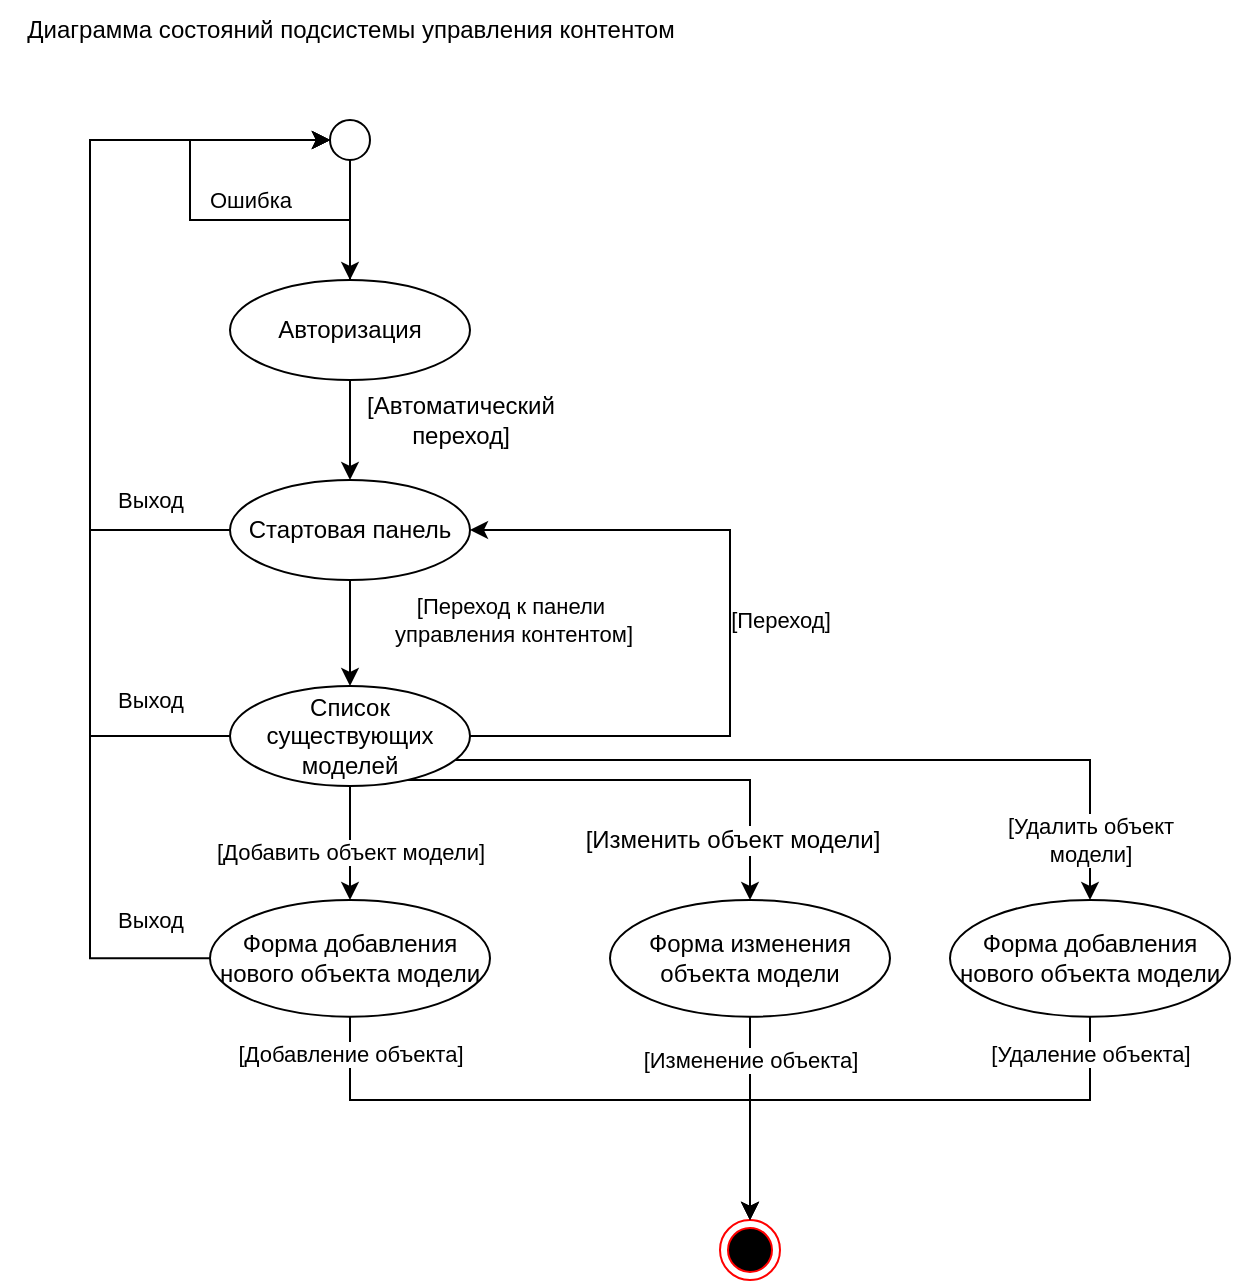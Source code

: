 <mxfile version="20.6.0" type="device"><diagram name="Page-1" id="e7e014a7-5840-1c2e-5031-d8a46d1fe8dd"><mxGraphModel dx="786" dy="595" grid="1" gridSize="10" guides="1" tooltips="1" connect="1" arrows="1" fold="1" page="1" pageScale="1" pageWidth="1169" pageHeight="826" background="none" math="0" shadow="0"><root><mxCell id="0"/><mxCell id="1" parent="0"/><mxCell id="DTyPaXs8YY5u9CrOSDMW-44" style="edgeStyle=orthogonalEdgeStyle;rounded=0;orthogonalLoop=1;jettySize=auto;html=1;" edge="1" parent="1" source="DTyPaXs8YY5u9CrOSDMW-41" target="DTyPaXs8YY5u9CrOSDMW-43"><mxGeometry relative="1" as="geometry"/></mxCell><mxCell id="DTyPaXs8YY5u9CrOSDMW-41" value="" style="ellipse;whiteSpace=wrap;html=1;aspect=fixed;" vertex="1" parent="1"><mxGeometry x="360" y="80" width="20" height="20" as="geometry"/></mxCell><mxCell id="DTyPaXs8YY5u9CrOSDMW-53" style="edgeStyle=orthogonalEdgeStyle;rounded=0;orthogonalLoop=1;jettySize=auto;html=1;entryX=0;entryY=0.5;entryDx=0;entryDy=0;" edge="1" parent="1" source="DTyPaXs8YY5u9CrOSDMW-43" target="DTyPaXs8YY5u9CrOSDMW-41"><mxGeometry relative="1" as="geometry"/></mxCell><mxCell id="DTyPaXs8YY5u9CrOSDMW-54" value="Ошибка" style="edgeLabel;html=1;align=center;verticalAlign=middle;resizable=0;points=[];" vertex="1" connectable="0" parent="DTyPaXs8YY5u9CrOSDMW-53"><mxGeometry x="-0.173" y="-4" relative="1" as="geometry"><mxPoint x="11" y="-6" as="offset"/></mxGeometry></mxCell><mxCell id="DTyPaXs8YY5u9CrOSDMW-56" style="edgeStyle=orthogonalEdgeStyle;rounded=0;orthogonalLoop=1;jettySize=auto;html=1;entryX=0.5;entryY=0;entryDx=0;entryDy=0;" edge="1" parent="1" source="DTyPaXs8YY5u9CrOSDMW-43" target="DTyPaXs8YY5u9CrOSDMW-55"><mxGeometry relative="1" as="geometry"/></mxCell><mxCell id="DTyPaXs8YY5u9CrOSDMW-43" value="Авторизация" style="ellipse;whiteSpace=wrap;html=1;" vertex="1" parent="1"><mxGeometry x="310" y="160" width="120" height="50" as="geometry"/></mxCell><mxCell id="DTyPaXs8YY5u9CrOSDMW-45" value="Диаграмма состояний подсистемы управления контентом" style="text;html=1;align=center;verticalAlign=middle;resizable=0;points=[];autosize=1;strokeColor=none;fillColor=none;" vertex="1" parent="1"><mxGeometry x="195" y="20" width="350" height="30" as="geometry"/></mxCell><mxCell id="DTyPaXs8YY5u9CrOSDMW-46" value="" style="ellipse;html=1;shape=endState;fillColor=#000000;strokeColor=#ff0000;" vertex="1" parent="1"><mxGeometry x="555" y="630" width="30" height="30" as="geometry"/></mxCell><mxCell id="DTyPaXs8YY5u9CrOSDMW-61" style="edgeStyle=orthogonalEdgeStyle;rounded=0;orthogonalLoop=1;jettySize=auto;html=1;entryX=0;entryY=0.5;entryDx=0;entryDy=0;" edge="1" parent="1" source="DTyPaXs8YY5u9CrOSDMW-55" target="DTyPaXs8YY5u9CrOSDMW-41"><mxGeometry relative="1" as="geometry"><Array as="points"><mxPoint x="240" y="285"/><mxPoint x="240" y="90"/></Array></mxGeometry></mxCell><mxCell id="DTyPaXs8YY5u9CrOSDMW-62" value="Выход" style="edgeLabel;html=1;align=center;verticalAlign=middle;resizable=0;points=[];" vertex="1" connectable="0" parent="DTyPaXs8YY5u9CrOSDMW-61"><mxGeometry x="-0.74" y="5" relative="1" as="geometry"><mxPoint x="10" y="-20" as="offset"/></mxGeometry></mxCell><mxCell id="DTyPaXs8YY5u9CrOSDMW-64" value="[Переход к панели&lt;br&gt;&amp;nbsp;управления контентом]" style="edgeStyle=orthogonalEdgeStyle;rounded=0;orthogonalLoop=1;jettySize=auto;html=1;entryX=0.5;entryY=0;entryDx=0;entryDy=0;" edge="1" parent="1" source="DTyPaXs8YY5u9CrOSDMW-55" target="DTyPaXs8YY5u9CrOSDMW-63"><mxGeometry x="-0.245" y="80" relative="1" as="geometry"><mxPoint as="offset"/></mxGeometry></mxCell><mxCell id="DTyPaXs8YY5u9CrOSDMW-55" value="Стартовая панель" style="ellipse;whiteSpace=wrap;html=1;" vertex="1" parent="1"><mxGeometry x="310" y="260" width="120" height="50" as="geometry"/></mxCell><mxCell id="DTyPaXs8YY5u9CrOSDMW-70" style="edgeStyle=orthogonalEdgeStyle;rounded=0;orthogonalLoop=1;jettySize=auto;html=1;entryX=0;entryY=0.5;entryDx=0;entryDy=0;" edge="1" parent="1" source="DTyPaXs8YY5u9CrOSDMW-63" target="DTyPaXs8YY5u9CrOSDMW-41"><mxGeometry relative="1" as="geometry"><mxPoint x="240" y="90" as="targetPoint"/><Array as="points"><mxPoint x="240" y="388"/><mxPoint x="240" y="90"/></Array></mxGeometry></mxCell><mxCell id="DTyPaXs8YY5u9CrOSDMW-71" value="Выход" style="edgeLabel;html=1;align=center;verticalAlign=middle;resizable=0;points=[];" vertex="1" connectable="0" parent="DTyPaXs8YY5u9CrOSDMW-70"><mxGeometry x="-0.791" y="3" relative="1" as="geometry"><mxPoint x="11" y="-21" as="offset"/></mxGeometry></mxCell><mxCell id="DTyPaXs8YY5u9CrOSDMW-72" style="edgeStyle=orthogonalEdgeStyle;rounded=0;orthogonalLoop=1;jettySize=auto;html=1;entryX=1;entryY=0.5;entryDx=0;entryDy=0;" edge="1" parent="1" source="DTyPaXs8YY5u9CrOSDMW-63" target="DTyPaXs8YY5u9CrOSDMW-55"><mxGeometry relative="1" as="geometry"><Array as="points"><mxPoint x="560" y="388"/><mxPoint x="560" y="285"/></Array></mxGeometry></mxCell><mxCell id="DTyPaXs8YY5u9CrOSDMW-73" value="[Переход]" style="edgeLabel;html=1;align=center;verticalAlign=middle;resizable=0;points=[];" vertex="1" connectable="0" parent="DTyPaXs8YY5u9CrOSDMW-72"><mxGeometry x="-0.096" y="4" relative="1" as="geometry"><mxPoint x="29" y="-24" as="offset"/></mxGeometry></mxCell><mxCell id="DTyPaXs8YY5u9CrOSDMW-75" value="[Добавить объект модели]" style="edgeStyle=orthogonalEdgeStyle;rounded=0;orthogonalLoop=1;jettySize=auto;html=1;" edge="1" parent="1" source="DTyPaXs8YY5u9CrOSDMW-63" target="DTyPaXs8YY5u9CrOSDMW-74"><mxGeometry x="0.149" relative="1" as="geometry"><mxPoint as="offset"/></mxGeometry></mxCell><mxCell id="DTyPaXs8YY5u9CrOSDMW-79" style="edgeStyle=orthogonalEdgeStyle;rounded=0;orthogonalLoop=1;jettySize=auto;html=1;" edge="1" parent="1" source="DTyPaXs8YY5u9CrOSDMW-63" target="DTyPaXs8YY5u9CrOSDMW-78"><mxGeometry relative="1" as="geometry"><Array as="points"><mxPoint x="570" y="410"/></Array></mxGeometry></mxCell><mxCell id="DTyPaXs8YY5u9CrOSDMW-80" value="&lt;span style=&quot;font-size: 12px;&quot;&gt;[Изменить объект модели]&lt;/span&gt;" style="edgeLabel;html=1;align=center;verticalAlign=middle;resizable=0;points=[];" vertex="1" connectable="0" parent="DTyPaXs8YY5u9CrOSDMW-79"><mxGeometry x="0.326" y="3" relative="1" as="geometry"><mxPoint x="9" y="33" as="offset"/></mxGeometry></mxCell><mxCell id="DTyPaXs8YY5u9CrOSDMW-83" style="edgeStyle=orthogonalEdgeStyle;rounded=0;orthogonalLoop=1;jettySize=auto;html=1;entryX=0.5;entryY=0;entryDx=0;entryDy=0;" edge="1" parent="1" source="DTyPaXs8YY5u9CrOSDMW-63" target="DTyPaXs8YY5u9CrOSDMW-82"><mxGeometry relative="1" as="geometry"><Array as="points"><mxPoint x="740" y="400"/></Array></mxGeometry></mxCell><mxCell id="DTyPaXs8YY5u9CrOSDMW-84" value="[Удалить объект &lt;br&gt;модели]" style="edgeLabel;html=1;align=center;verticalAlign=middle;resizable=0;points=[];" vertex="1" connectable="0" parent="DTyPaXs8YY5u9CrOSDMW-83"><mxGeometry x="0.529" y="2" relative="1" as="geometry"><mxPoint x="21" y="42" as="offset"/></mxGeometry></mxCell><mxCell id="DTyPaXs8YY5u9CrOSDMW-63" value="Список существующих моделей" style="ellipse;whiteSpace=wrap;html=1;" vertex="1" parent="1"><mxGeometry x="310" y="363" width="120" height="50" as="geometry"/></mxCell><mxCell id="DTyPaXs8YY5u9CrOSDMW-65" value="[Автоматический&lt;br&gt;переход]" style="text;html=1;align=center;verticalAlign=middle;resizable=0;points=[];autosize=1;strokeColor=none;fillColor=none;" vertex="1" parent="1"><mxGeometry x="365" y="210" width="120" height="40" as="geometry"/></mxCell><mxCell id="DTyPaXs8YY5u9CrOSDMW-76" value="Выход" style="edgeStyle=orthogonalEdgeStyle;rounded=0;orthogonalLoop=1;jettySize=auto;html=1;entryX=0;entryY=0.5;entryDx=0;entryDy=0;" edge="1" parent="1" source="DTyPaXs8YY5u9CrOSDMW-74" target="DTyPaXs8YY5u9CrOSDMW-41"><mxGeometry x="-0.896" y="-19" relative="1" as="geometry"><Array as="points"><mxPoint x="240" y="499"/><mxPoint x="240" y="90"/></Array><mxPoint as="offset"/></mxGeometry></mxCell><mxCell id="DTyPaXs8YY5u9CrOSDMW-77" value="[Добавление объекта]" style="edgeStyle=orthogonalEdgeStyle;rounded=0;orthogonalLoop=1;jettySize=auto;html=1;" edge="1" parent="1" source="DTyPaXs8YY5u9CrOSDMW-74" target="DTyPaXs8YY5u9CrOSDMW-46"><mxGeometry x="-0.873" relative="1" as="geometry"><Array as="points"><mxPoint x="370" y="570"/><mxPoint x="570" y="570"/></Array><mxPoint as="offset"/></mxGeometry></mxCell><mxCell id="DTyPaXs8YY5u9CrOSDMW-74" value="Форма добавления нового объекта модели" style="ellipse;whiteSpace=wrap;html=1;" vertex="1" parent="1"><mxGeometry x="300" y="470" width="140" height="58.33" as="geometry"/></mxCell><mxCell id="DTyPaXs8YY5u9CrOSDMW-85" style="edgeStyle=orthogonalEdgeStyle;rounded=0;orthogonalLoop=1;jettySize=auto;html=1;" edge="1" parent="1" source="DTyPaXs8YY5u9CrOSDMW-78" target="DTyPaXs8YY5u9CrOSDMW-46"><mxGeometry relative="1" as="geometry"/></mxCell><mxCell id="DTyPaXs8YY5u9CrOSDMW-86" value="[Изменение объекта]" style="edgeLabel;html=1;align=center;verticalAlign=middle;resizable=0;points=[];" vertex="1" connectable="0" parent="DTyPaXs8YY5u9CrOSDMW-85"><mxGeometry x="-0.694" y="2" relative="1" as="geometry"><mxPoint x="-2" y="6" as="offset"/></mxGeometry></mxCell><mxCell id="DTyPaXs8YY5u9CrOSDMW-78" value="Форма изменения объекта модели" style="ellipse;whiteSpace=wrap;html=1;" vertex="1" parent="1"><mxGeometry x="500" y="470" width="140" height="58.33" as="geometry"/></mxCell><mxCell id="DTyPaXs8YY5u9CrOSDMW-87" value="[Удаление объекта]" style="edgeStyle=orthogonalEdgeStyle;rounded=0;orthogonalLoop=1;jettySize=auto;html=1;" edge="1" parent="1" source="DTyPaXs8YY5u9CrOSDMW-82" target="DTyPaXs8YY5u9CrOSDMW-46"><mxGeometry x="-0.861" relative="1" as="geometry"><Array as="points"><mxPoint x="740" y="570"/><mxPoint x="570" y="570"/></Array><mxPoint as="offset"/></mxGeometry></mxCell><mxCell id="DTyPaXs8YY5u9CrOSDMW-82" value="Форма добавления нового объекта модели" style="ellipse;whiteSpace=wrap;html=1;" vertex="1" parent="1"><mxGeometry x="670" y="470.0" width="140" height="58.33" as="geometry"/></mxCell></root></mxGraphModel></diagram></mxfile>